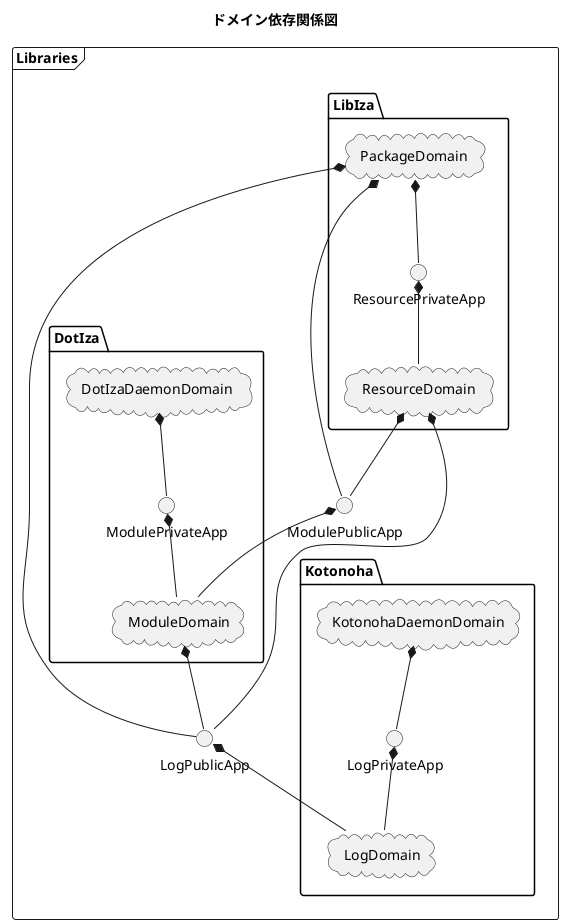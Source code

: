 @startuml
title ドメイン依存関係図

frame Libraries {

    package Kotonoha {
        cloud KotonohaDaemonDomain
        cloud LogDomain
        interface LogPrivateApp
    
        KotonohaDaemonDomain *-- LogPrivateApp
        LogPrivateApp *-- LogDomain
    }
    interface LogPublicApp
    LogPublicApp *-- LogDomain
    
    package DotIza {
        cloud DotIzaDaemonDomain
        cloud ModuleDomain
        interface ModulePrivateApp
    
        ModuleDomain *-- LogPublicApp
        DotIzaDaemonDomain *-- ModulePrivateApp
        ModulePrivateApp *-- ModuleDomain
    }
    interface ModulePublicApp
    ModulePublicApp *-- ModuleDomain
    
    package LibIza {
        cloud PackageDomain
        cloud ResourceDomain
        interface ResourcePrivateApp
    
        PackageDomain *-- ResourcePrivateApp
        PackageDomain *-- ModulePublicApp
        PackageDomain *-- LogPublicApp
        ResourceDomain *-- ModulePublicApp
        ResourceDomain *-- LogPublicApp
        ResourcePrivateApp *-- ResourceDomain
    }
}

@enduml